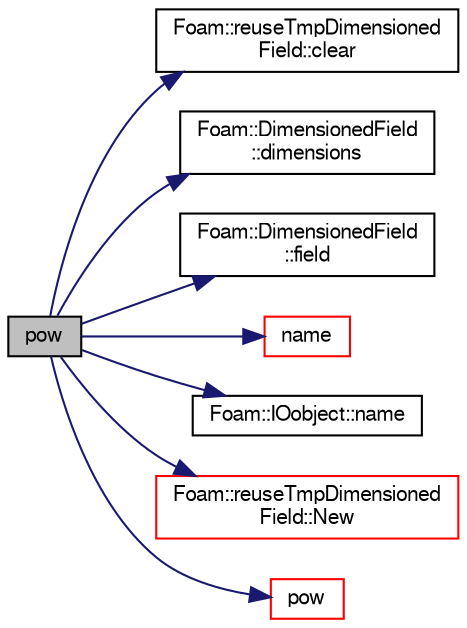 digraph "pow"
{
  bgcolor="transparent";
  edge [fontname="FreeSans",fontsize="10",labelfontname="FreeSans",labelfontsize="10"];
  node [fontname="FreeSans",fontsize="10",shape=record];
  rankdir="LR";
  Node58933 [label="pow",height=0.2,width=0.4,color="black", fillcolor="grey75", style="filled", fontcolor="black"];
  Node58933 -> Node58934 [color="midnightblue",fontsize="10",style="solid",fontname="FreeSans"];
  Node58934 [label="Foam::reuseTmpDimensioned\lField::clear",height=0.2,width=0.4,color="black",URL="$a26394.html#aaa3059115b3dd8823d59eb56c23db009"];
  Node58933 -> Node58935 [color="midnightblue",fontsize="10",style="solid",fontname="FreeSans"];
  Node58935 [label="Foam::DimensionedField\l::dimensions",height=0.2,width=0.4,color="black",URL="$a26390.html#a66989c1e0666e0d0c93a2056ce75599e",tooltip="Return dimensions. "];
  Node58933 -> Node58936 [color="midnightblue",fontsize="10",style="solid",fontname="FreeSans"];
  Node58936 [label="Foam::DimensionedField\l::field",height=0.2,width=0.4,color="black",URL="$a26390.html#a969c81597ae68f5a36efafe599ec1e89"];
  Node58933 -> Node58937 [color="midnightblue",fontsize="10",style="solid",fontname="FreeSans"];
  Node58937 [label="name",height=0.2,width=0.4,color="red",URL="$a21124.html#adcb0df2bd4953cb6bb390272d8263c3a",tooltip="Return a string representation of a complex. "];
  Node58933 -> Node58940 [color="midnightblue",fontsize="10",style="solid",fontname="FreeSans"];
  Node58940 [label="Foam::IOobject::name",height=0.2,width=0.4,color="black",URL="$a26142.html#acc80e00a8ac919288fb55bd14cc88bf6",tooltip="Return name. "];
  Node58933 -> Node58941 [color="midnightblue",fontsize="10",style="solid",fontname="FreeSans"];
  Node58941 [label="Foam::reuseTmpDimensioned\lField::New",height=0.2,width=0.4,color="red",URL="$a26394.html#a7006645d025d8a6d6ccb92599751a50b"];
  Node58933 -> Node58945 [color="midnightblue",fontsize="10",style="solid",fontname="FreeSans"];
  Node58945 [label="pow",height=0.2,width=0.4,color="red",URL="$a21124.html#a7500c8e9d27a442adc75e287de074c7c"];
}

